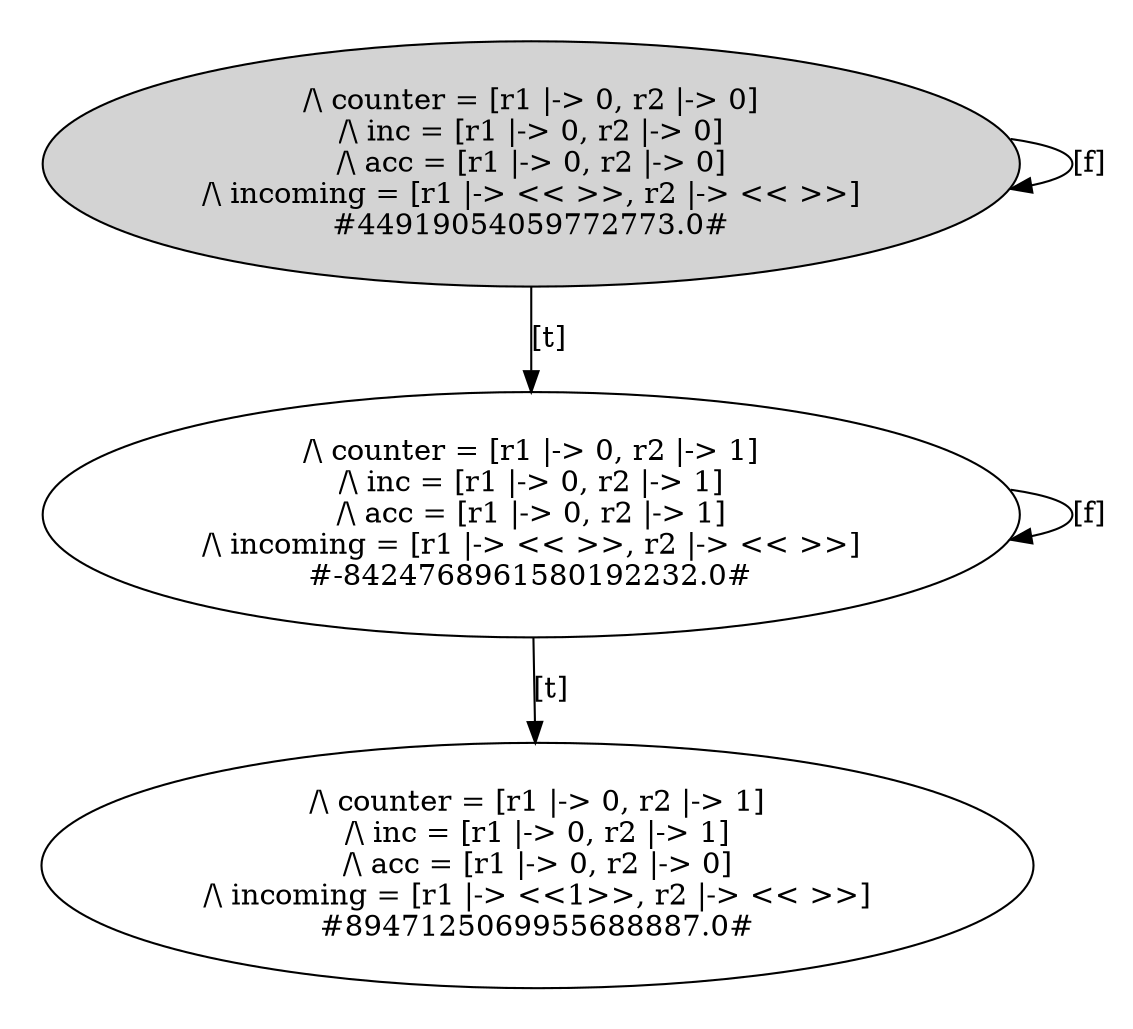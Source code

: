 digraph DiskGraph {
nodesep=0.35;
subgraph cluster_graph {
color="white";
"44919054059772773.0" [style = filled] [label="/\\ counter = [r1 |-> 0, r2 |-> 0]
/\\ inc = [r1 |-> 0, r2 |-> 0]
/\\ acc = [r1 |-> 0, r2 |-> 0]
/\\ incoming = [r1 |-> << >>, r2 |-> << >>]
#44919054059772773.0#"]
"44919054059772773.0" -> "44919054059772773.0" [label="[f]"];
"44919054059772773.0" [label="/\\ counter = [r1 |-> 0, r2 |-> 0]
/\\ inc = [r1 |-> 0, r2 |-> 0]
/\\ acc = [r1 |-> 0, r2 |-> 0]
/\\ incoming = [r1 |-> << >>, r2 |-> << >>]
#44919054059772773.0#"];
"44919054059772773.0" -> "-8424768961580192232.0" [label="[t]"];
"-8424768961580192232.0" [label="/\\ counter = [r1 |-> 0, r2 |-> 1]
/\\ inc = [r1 |-> 0, r2 |-> 1]
/\\ acc = [r1 |-> 0, r2 |-> 1]
/\\ incoming = [r1 |-> << >>, r2 |-> << >>]
#-8424768961580192232.0#"];
"-8424768961580192232.0" -> "8947125069955688887.0" [label="[t]"];
"8947125069955688887.0" [label="/\\ counter = [r1 |-> 0, r2 |-> 1]
/\\ inc = [r1 |-> 0, r2 |-> 1]
/\\ acc = [r1 |-> 0, r2 |-> 0]
/\\ incoming = [r1 |-> <<1>>, r2 |-> << >>]
#8947125069955688887.0#"];
"-8424768961580192232.0" -> "-8424768961580192232.0" [label="[f]"];
"-8424768961580192232.0" [label="/\\ counter = [r1 |-> 0, r2 |-> 1]
/\\ inc = [r1 |-> 0, r2 |-> 1]
/\\ acc = [r1 |-> 0, r2 |-> 1]
/\\ incoming = [r1 |-> << >>, r2 |-> << >>]
#-8424768961580192232.0#"];
}
}